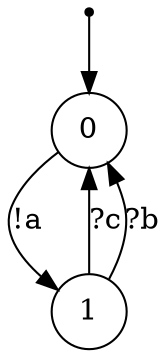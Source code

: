 digraph {
 node [shape=point] ENTRY
 node [shape=circle]
 ENTRY -> 0
0 -> 1 [label="!a"]
1 -> 0 [label="?c"]
1 -> 0 [label="?b"]
}